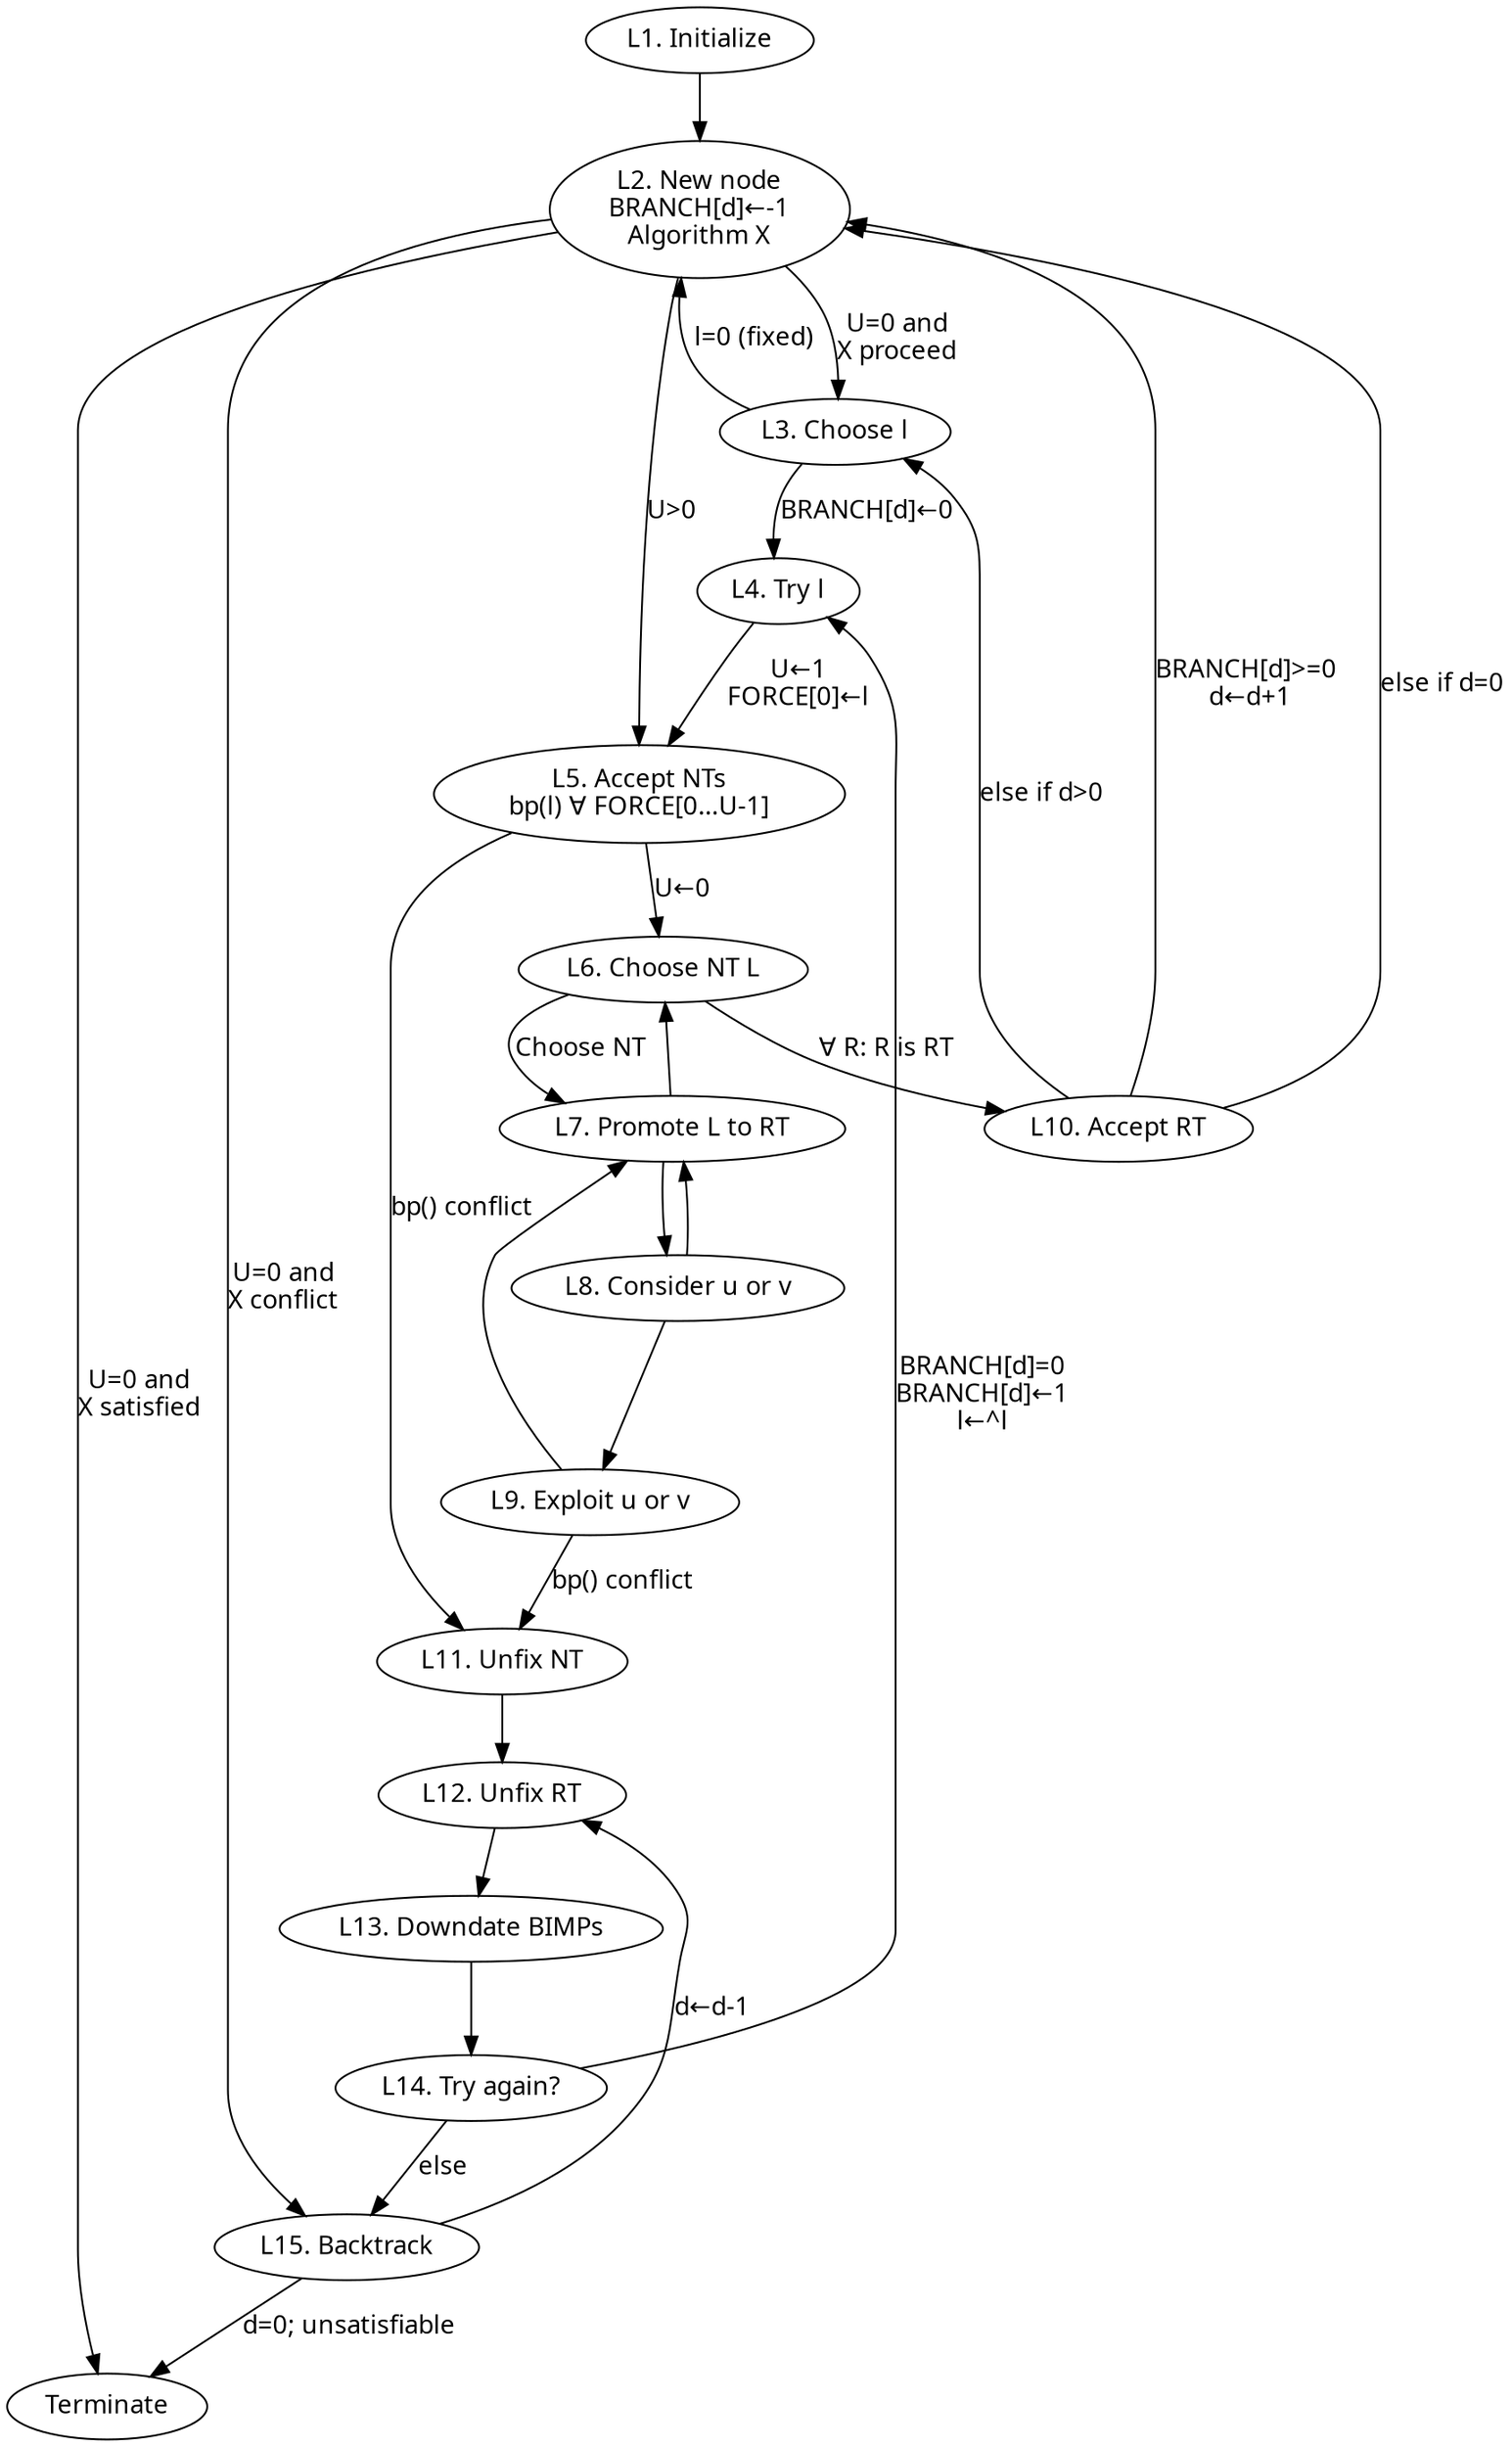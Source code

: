 digraph G {
    graph [fontname = "verdana"];
    node [fontname = "verdana"];
    edge [fontname = "verdana"];

    L1 [label="L1. Initialize"]
    L2 [label="L2. New node\nBRANCH[d]←-1\nAlgorithm X"]
    L3 [label="L3. Choose l"]
    L4 [label="L4. Try l"]
    L5 [label="L5. Accept NTs\nbp(l) ∀ FORCE[0...U-1]"]
    L6 [label="L6. Choose NT L"]
    L7 [label="L7. Promote L to RT"]
    L8 [label="L8. Consider u or v"]
    L9 [label="L9. Exploit u or v"]
    L10 [label="L10. Accept RT"]
    L11 [label="L11. Unfix NT"]
    L12 [label="L12. Unfix RT"]
    L13 [label="L13. Downdate BIMPs"]
    L14 [label="L14. Try again?"]
    L15 [label="L15. Backtrack"]

    L1 -> L2
    L2 -> Terminate [label="U=0 and\nX satisfied"]
    L2 -> L15 [label="U=0 and\nX conflict"]
    L2 -> L3 [label="U=0 and\nX proceed"]
    L2 -> L5 [label="U>0"]
    L3 -> L2 [label="l=0 (fixed)"]
    L3 -> L4 [label="BRANCH[d]←0"]
    L4 -> L5 [label="U←1\nFORCE[0]←l"]
    L5 -> L6 [label="U←0"]
    L5 -> L11 [label="bp() conflict"]
    L6 -> L10 [label="∀ R: R is RT"]
    L6 -> L7 [label="Choose NT"]
    L7 -> L6
    L7 -> L8
    L8 -> L7
    L8 -> L9
    L9 -> L7
    L9 -> L11 [label="bp() conflict"]
    L10 -> L2 [label="BRANCH[d]>=0\n d←d+1"]
    L10 -> L3 [label="else if d>0"]
    L10 -> L2 [label="else if d=0"]
    L11 -> L12 -> L13 -> L14
    L14 -> L4 [label="BRANCH[d]=0\nBRANCH[d]←1\nl←^l"]
    L14 -> L15 [label="else"]
    L15 -> Terminate [label="d=0; unsatisfiable"]
    L15 -> L12 [label="d←d-1"]

    // {rank = same; L1; L2;}
    // {rank = same; L15; Terminate;}
}
